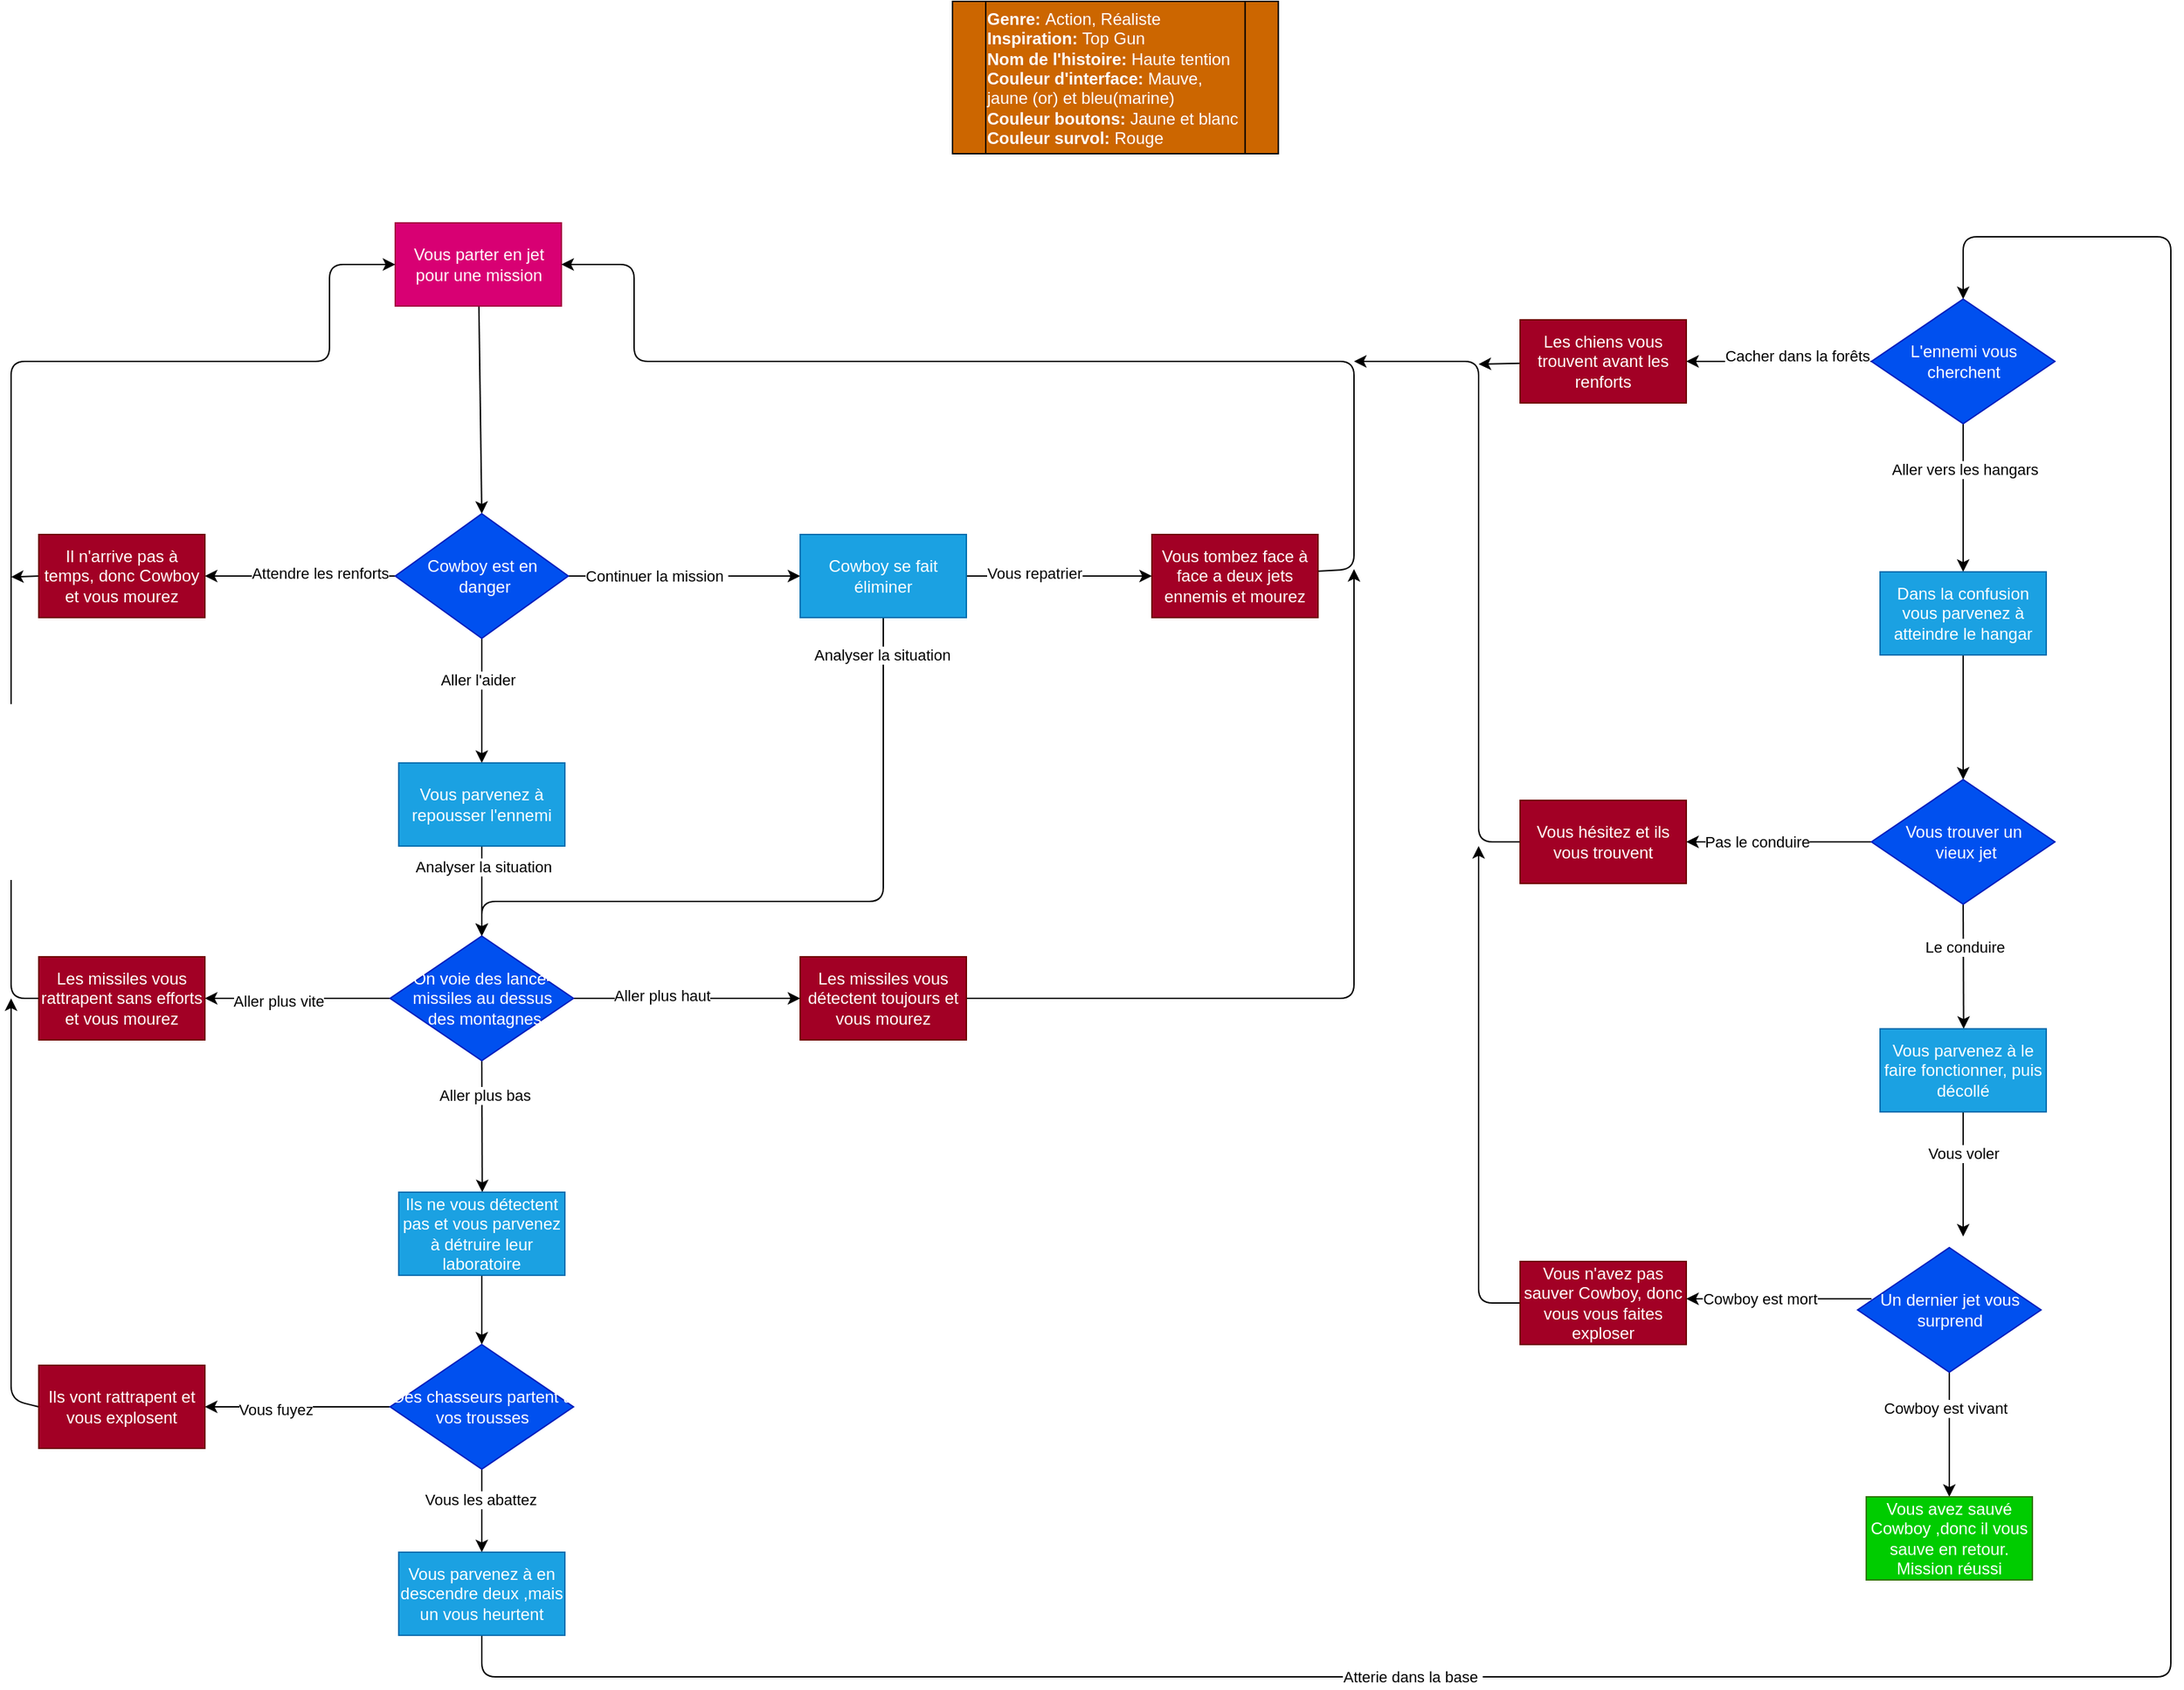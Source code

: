<mxfile version="20.3.0" type="device"><diagram id="HlkIiS6MZKkN75ua2OSc" name="Page-1"><mxGraphModel dx="2074" dy="1142" grid="1" gridSize="10" guides="1" tooltips="1" connect="1" arrows="1" fold="1" page="1" pageScale="1" pageWidth="2500" pageHeight="1700" math="0" shadow="0"><root><mxCell id="0"/><mxCell id="1" parent="0"/><mxCell id="ar7oh-e7O1kDbpXywrdL-73" style="edgeStyle=none;html=1;entryX=0.5;entryY=0;entryDx=0;entryDy=0;" edge="1" parent="1" source="ar7oh-e7O1kDbpXywrdL-74" target="ar7oh-e7O1kDbpXywrdL-81"><mxGeometry relative="1" as="geometry"/></mxCell><mxCell id="ar7oh-e7O1kDbpXywrdL-74" value="Vous parter en jet pour une mission" style="whiteSpace=wrap;html=1;fillColor=#d80073;fontColor=#ffffff;strokeColor=#A50040;" vertex="1" parent="1"><mxGeometry x="777.5" y="260" width="120" height="60" as="geometry"/></mxCell><mxCell id="ar7oh-e7O1kDbpXywrdL-75" style="edgeStyle=none;html=1;exitX=1;exitY=0.5;exitDx=0;exitDy=0;entryX=0;entryY=0.5;entryDx=0;entryDy=0;" edge="1" parent="1" source="ar7oh-e7O1kDbpXywrdL-81" target="ar7oh-e7O1kDbpXywrdL-100"><mxGeometry relative="1" as="geometry"><mxPoint x="1050" y="560" as="targetPoint"/><Array as="points"/></mxGeometry></mxCell><mxCell id="ar7oh-e7O1kDbpXywrdL-76" value="Continuer la mission&amp;nbsp;" style="edgeLabel;html=1;align=center;verticalAlign=middle;resizable=0;points=[];" vertex="1" connectable="0" parent="ar7oh-e7O1kDbpXywrdL-75"><mxGeometry x="-0.239" relative="1" as="geometry"><mxPoint as="offset"/></mxGeometry></mxCell><mxCell id="ar7oh-e7O1kDbpXywrdL-77" style="edgeStyle=none;html=1;exitX=0;exitY=0.5;exitDx=0;exitDy=0;entryX=1;entryY=0.5;entryDx=0;entryDy=0;" edge="1" parent="1" source="ar7oh-e7O1kDbpXywrdL-81" target="ar7oh-e7O1kDbpXywrdL-83"><mxGeometry relative="1" as="geometry"/></mxCell><mxCell id="ar7oh-e7O1kDbpXywrdL-78" value="Attendre les renforts" style="edgeLabel;html=1;align=center;verticalAlign=middle;resizable=0;points=[];" vertex="1" connectable="0" parent="ar7oh-e7O1kDbpXywrdL-77"><mxGeometry x="-0.204" y="-2" relative="1" as="geometry"><mxPoint as="offset"/></mxGeometry></mxCell><mxCell id="ar7oh-e7O1kDbpXywrdL-79" style="edgeStyle=none;html=1;exitX=0.5;exitY=1;exitDx=0;exitDy=0;entryX=0.5;entryY=0;entryDx=0;entryDy=0;" edge="1" parent="1" source="ar7oh-e7O1kDbpXywrdL-81" target="ar7oh-e7O1kDbpXywrdL-88"><mxGeometry relative="1" as="geometry"/></mxCell><mxCell id="ar7oh-e7O1kDbpXywrdL-80" value="Aller l'aider" style="edgeLabel;html=1;align=center;verticalAlign=middle;resizable=0;points=[];" vertex="1" connectable="0" parent="ar7oh-e7O1kDbpXywrdL-79"><mxGeometry x="-0.35" y="-3" relative="1" as="geometry"><mxPoint as="offset"/></mxGeometry></mxCell><mxCell id="ar7oh-e7O1kDbpXywrdL-81" value="&lt;div&gt;&lt;span&gt;Cowboy est en&lt;/span&gt;&lt;/div&gt;&lt;div&gt;&lt;span&gt;&amp;nbsp;danger&lt;/span&gt;&lt;/div&gt;" style="rhombus;whiteSpace=wrap;html=1;align=center;fillColor=#0050ef;fontColor=#ffffff;strokeColor=#001DBC;" vertex="1" parent="1"><mxGeometry x="777.5" y="470" width="125" height="90" as="geometry"/></mxCell><mxCell id="ar7oh-e7O1kDbpXywrdL-82" style="edgeStyle=none;html=1;exitX=0;exitY=0.5;exitDx=0;exitDy=0;" edge="1" parent="1" source="ar7oh-e7O1kDbpXywrdL-83"><mxGeometry relative="1" as="geometry"><mxPoint x="500" y="515.667" as="targetPoint"/></mxGeometry></mxCell><mxCell id="ar7oh-e7O1kDbpXywrdL-83" value="Il n'arrive pas à temps, donc Cowboy et vous mourez" style="whiteSpace=wrap;html=1;fillColor=#a20025;fontColor=#ffffff;strokeColor=#6F0000;" vertex="1" parent="1"><mxGeometry x="520" y="485" width="120" height="60" as="geometry"/></mxCell><mxCell id="ar7oh-e7O1kDbpXywrdL-84" style="edgeStyle=none;html=1;exitX=0.5;exitY=1;exitDx=0;exitDy=0;entryX=0.5;entryY=0;entryDx=0;entryDy=0;" edge="1" parent="1" source="ar7oh-e7O1kDbpXywrdL-88" target="ar7oh-e7O1kDbpXywrdL-95"><mxGeometry relative="1" as="geometry"/></mxCell><mxCell id="ar7oh-e7O1kDbpXywrdL-85" value="Analyser la situation" style="edgeLabel;html=1;align=center;verticalAlign=middle;resizable=0;points=[];" vertex="1" connectable="0" parent="ar7oh-e7O1kDbpXywrdL-84"><mxGeometry x="-0.552" y="1" relative="1" as="geometry"><mxPoint as="offset"/></mxGeometry></mxCell><mxCell id="ar7oh-e7O1kDbpXywrdL-86" style="edgeStyle=none;html=1;exitX=1;exitY=0.5;exitDx=0;exitDy=0;" edge="1" parent="1" source="ar7oh-e7O1kDbpXywrdL-100" target="ar7oh-e7O1kDbpXywrdL-97"><mxGeometry relative="1" as="geometry"/></mxCell><mxCell id="ar7oh-e7O1kDbpXywrdL-87" value="Vous repatrier" style="edgeLabel;html=1;align=center;verticalAlign=middle;resizable=0;points=[];" vertex="1" connectable="0" parent="ar7oh-e7O1kDbpXywrdL-86"><mxGeometry x="-0.271" y="2" relative="1" as="geometry"><mxPoint as="offset"/></mxGeometry></mxCell><mxCell id="ar7oh-e7O1kDbpXywrdL-88" value="Vous parvenez à repousser l'ennemi" style="whiteSpace=wrap;html=1;fillColor=#1ba1e2;fontColor=#ffffff;strokeColor=#006EAF;" vertex="1" parent="1"><mxGeometry x="780" y="650" width="120" height="60" as="geometry"/></mxCell><mxCell id="ar7oh-e7O1kDbpXywrdL-89" style="edgeStyle=none;html=1;exitX=0;exitY=0.5;exitDx=0;exitDy=0;entryX=1;entryY=0.5;entryDx=0;entryDy=0;" edge="1" parent="1" source="ar7oh-e7O1kDbpXywrdL-95" target="ar7oh-e7O1kDbpXywrdL-102"><mxGeometry relative="1" as="geometry"/></mxCell><mxCell id="ar7oh-e7O1kDbpXywrdL-90" value="Aller plus vite" style="edgeLabel;html=1;align=center;verticalAlign=middle;resizable=0;points=[];" vertex="1" connectable="0" parent="ar7oh-e7O1kDbpXywrdL-89"><mxGeometry x="0.214" y="2" relative="1" as="geometry"><mxPoint as="offset"/></mxGeometry></mxCell><mxCell id="ar7oh-e7O1kDbpXywrdL-91" style="edgeStyle=none;html=1;entryX=0;entryY=0.5;entryDx=0;entryDy=0;" edge="1" parent="1" source="ar7oh-e7O1kDbpXywrdL-95" target="ar7oh-e7O1kDbpXywrdL-104"><mxGeometry relative="1" as="geometry"><mxPoint x="1020" y="820" as="targetPoint"/></mxGeometry></mxCell><mxCell id="ar7oh-e7O1kDbpXywrdL-92" value="Aller plus haut" style="edgeLabel;html=1;align=center;verticalAlign=middle;resizable=0;points=[];" vertex="1" connectable="0" parent="ar7oh-e7O1kDbpXywrdL-91"><mxGeometry x="-0.233" y="2" relative="1" as="geometry"><mxPoint as="offset"/></mxGeometry></mxCell><mxCell id="ar7oh-e7O1kDbpXywrdL-93" style="edgeStyle=none;html=1;exitX=0.5;exitY=1;exitDx=0;exitDy=0;" edge="1" parent="1" source="ar7oh-e7O1kDbpXywrdL-95"><mxGeometry relative="1" as="geometry"><mxPoint x="840.333" y="960" as="targetPoint"/></mxGeometry></mxCell><mxCell id="ar7oh-e7O1kDbpXywrdL-94" value="Aller plus bas" style="edgeLabel;html=1;align=center;verticalAlign=middle;resizable=0;points=[];" vertex="1" connectable="0" parent="ar7oh-e7O1kDbpXywrdL-93"><mxGeometry x="-0.471" y="2" relative="1" as="geometry"><mxPoint as="offset"/></mxGeometry></mxCell><mxCell id="ar7oh-e7O1kDbpXywrdL-95" value="On voie des lance-missiles au dessus&lt;br&gt;&amp;nbsp;des montagnes" style="rhombus;whiteSpace=wrap;html=1;align=center;fillColor=#0050ef;fontColor=#ffffff;strokeColor=#001DBC;" vertex="1" parent="1"><mxGeometry x="773.75" y="775" width="132.5" height="90" as="geometry"/></mxCell><mxCell id="ar7oh-e7O1kDbpXywrdL-96" style="edgeStyle=none;html=1;entryX=1;entryY=0.5;entryDx=0;entryDy=0;" edge="1" parent="1" source="ar7oh-e7O1kDbpXywrdL-97" target="ar7oh-e7O1kDbpXywrdL-74"><mxGeometry relative="1" as="geometry"><mxPoint x="1470" y="515" as="targetPoint"/><Array as="points"><mxPoint x="1470" y="510"/><mxPoint x="1470" y="360"/><mxPoint x="1030" y="360"/><mxPoint x="950" y="360"/><mxPoint x="950" y="290"/></Array></mxGeometry></mxCell><mxCell id="ar7oh-e7O1kDbpXywrdL-97" value="Vous tombez face à face a deux jets ennemis et mourez" style="whiteSpace=wrap;html=1;fillColor=#a20025;fontColor=#ffffff;strokeColor=#6F0000;" vertex="1" parent="1"><mxGeometry x="1324" y="485" width="120" height="60" as="geometry"/></mxCell><mxCell id="ar7oh-e7O1kDbpXywrdL-98" style="edgeStyle=none;html=1;entryX=0.5;entryY=0;entryDx=0;entryDy=0;" edge="1" parent="1" source="ar7oh-e7O1kDbpXywrdL-100" target="ar7oh-e7O1kDbpXywrdL-95"><mxGeometry relative="1" as="geometry"><Array as="points"><mxPoint x="1130" y="640"/><mxPoint x="1130" y="750"/><mxPoint x="990" y="750"/><mxPoint x="840" y="750"/></Array></mxGeometry></mxCell><mxCell id="ar7oh-e7O1kDbpXywrdL-99" value="Analyser la situation" style="edgeLabel;html=1;align=center;verticalAlign=middle;resizable=0;points=[];" vertex="1" connectable="0" parent="ar7oh-e7O1kDbpXywrdL-98"><mxGeometry x="-0.899" y="-1" relative="1" as="geometry"><mxPoint as="offset"/></mxGeometry></mxCell><mxCell id="ar7oh-e7O1kDbpXywrdL-100" value="Cowboy se fait éliminer" style="whiteSpace=wrap;html=1;fillColor=#1ba1e2;fontColor=#ffffff;strokeColor=#006EAF;" vertex="1" parent="1"><mxGeometry x="1070" y="485" width="120" height="60" as="geometry"/></mxCell><mxCell id="ar7oh-e7O1kDbpXywrdL-101" style="edgeStyle=none;html=1;exitX=0;exitY=0.5;exitDx=0;exitDy=0;entryX=0;entryY=0.5;entryDx=0;entryDy=0;" edge="1" parent="1" source="ar7oh-e7O1kDbpXywrdL-102" target="ar7oh-e7O1kDbpXywrdL-74"><mxGeometry relative="1" as="geometry"><Array as="points"><mxPoint x="500" y="820"/><mxPoint x="500" y="360"/><mxPoint x="730" y="360"/><mxPoint x="730" y="290"/></Array></mxGeometry></mxCell><mxCell id="ar7oh-e7O1kDbpXywrdL-102" value="Les missiles vous rattrapent sans efforts et vous mourez" style="whiteSpace=wrap;html=1;fillColor=#a20025;fontColor=#ffffff;strokeColor=#6F0000;" vertex="1" parent="1"><mxGeometry x="520" y="790" width="120" height="60" as="geometry"/></mxCell><mxCell id="ar7oh-e7O1kDbpXywrdL-103" style="edgeStyle=none;html=1;exitX=1;exitY=0.5;exitDx=0;exitDy=0;" edge="1" parent="1" source="ar7oh-e7O1kDbpXywrdL-104"><mxGeometry relative="1" as="geometry"><mxPoint x="1470" y="510" as="targetPoint"/><Array as="points"><mxPoint x="1470" y="820"/></Array></mxGeometry></mxCell><mxCell id="ar7oh-e7O1kDbpXywrdL-104" value="Les missiles vous détectent toujours et vous mourez" style="whiteSpace=wrap;html=1;fillColor=#a20025;fontColor=#ffffff;strokeColor=#6F0000;" vertex="1" parent="1"><mxGeometry x="1070" y="790" width="120" height="60" as="geometry"/></mxCell><mxCell id="ar7oh-e7O1kDbpXywrdL-105" style="edgeStyle=none;html=1;" edge="1" parent="1" source="ar7oh-e7O1kDbpXywrdL-106"><mxGeometry relative="1" as="geometry"><mxPoint x="840" y="1070" as="targetPoint"/></mxGeometry></mxCell><mxCell id="ar7oh-e7O1kDbpXywrdL-106" value="Ils ne vous détectent pas et vous parvenez à détruire leur laboratoire" style="whiteSpace=wrap;html=1;fillColor=#1ba1e2;fontColor=#ffffff;strokeColor=#006EAF;" vertex="1" parent="1"><mxGeometry x="780" y="960" width="120" height="60" as="geometry"/></mxCell><mxCell id="ar7oh-e7O1kDbpXywrdL-107" style="edgeStyle=none;html=1;entryX=0.5;entryY=0;entryDx=0;entryDy=0;" edge="1" parent="1" source="ar7oh-e7O1kDbpXywrdL-111" target="ar7oh-e7O1kDbpXywrdL-116"><mxGeometry relative="1" as="geometry"><mxPoint x="990" y="1115" as="targetPoint"/></mxGeometry></mxCell><mxCell id="ar7oh-e7O1kDbpXywrdL-108" value="Vous les abattez" style="edgeLabel;html=1;align=center;verticalAlign=middle;resizable=0;points=[];" vertex="1" connectable="0" parent="ar7oh-e7O1kDbpXywrdL-107"><mxGeometry x="-0.259" y="-2" relative="1" as="geometry"><mxPoint x="1" as="offset"/></mxGeometry></mxCell><mxCell id="ar7oh-e7O1kDbpXywrdL-109" style="edgeStyle=none;html=1;entryX=1;entryY=0.5;entryDx=0;entryDy=0;" edge="1" parent="1" source="ar7oh-e7O1kDbpXywrdL-111" target="ar7oh-e7O1kDbpXywrdL-113"><mxGeometry relative="1" as="geometry"><mxPoint x="690" y="1115" as="targetPoint"/></mxGeometry></mxCell><mxCell id="ar7oh-e7O1kDbpXywrdL-110" value="Vous fuyez" style="edgeLabel;html=1;align=center;verticalAlign=middle;resizable=0;points=[];" vertex="1" connectable="0" parent="ar7oh-e7O1kDbpXywrdL-109"><mxGeometry x="0.24" y="2" relative="1" as="geometry"><mxPoint as="offset"/></mxGeometry></mxCell><mxCell id="ar7oh-e7O1kDbpXywrdL-111" value="Des chasseurs partent à vos trousses" style="rhombus;whiteSpace=wrap;html=1;align=center;fillColor=#0050ef;fontColor=#ffffff;strokeColor=#001DBC;" vertex="1" parent="1"><mxGeometry x="773.75" y="1070" width="132.5" height="90" as="geometry"/></mxCell><mxCell id="ar7oh-e7O1kDbpXywrdL-112" style="edgeStyle=none;html=1;exitX=0;exitY=0.5;exitDx=0;exitDy=0;" edge="1" parent="1" source="ar7oh-e7O1kDbpXywrdL-113"><mxGeometry relative="1" as="geometry"><mxPoint x="500" y="820" as="targetPoint"/><Array as="points"><mxPoint x="500" y="1110"/></Array></mxGeometry></mxCell><mxCell id="ar7oh-e7O1kDbpXywrdL-113" value="Ils vont rattrapent et vous explosent" style="whiteSpace=wrap;html=1;fillColor=#a20025;fontColor=#ffffff;strokeColor=#6F0000;" vertex="1" parent="1"><mxGeometry x="520" y="1085" width="120" height="60" as="geometry"/></mxCell><mxCell id="ar7oh-e7O1kDbpXywrdL-114" style="edgeStyle=none;html=1;exitX=0.5;exitY=1;exitDx=0;exitDy=0;entryX=0.5;entryY=0;entryDx=0;entryDy=0;" edge="1" parent="1" source="ar7oh-e7O1kDbpXywrdL-116" target="ar7oh-e7O1kDbpXywrdL-121"><mxGeometry relative="1" as="geometry"><mxPoint x="1910" y="270" as="targetPoint"/><Array as="points"><mxPoint x="840" y="1310"/><mxPoint x="2060" y="1310"/><mxPoint x="2060" y="270"/><mxPoint x="1910" y="270"/></Array></mxGeometry></mxCell><mxCell id="ar7oh-e7O1kDbpXywrdL-115" value="Atterie dans la base&amp;nbsp;" style="edgeLabel;html=1;align=center;verticalAlign=middle;resizable=0;points=[];" vertex="1" connectable="0" parent="ar7oh-e7O1kDbpXywrdL-114"><mxGeometry x="-0.435" relative="1" as="geometry"><mxPoint as="offset"/></mxGeometry></mxCell><mxCell id="ar7oh-e7O1kDbpXywrdL-116" value="Vous parvenez à en descendre deux ,mais un vous heurtent" style="whiteSpace=wrap;html=1;fillColor=#1ba1e2;fontColor=#ffffff;strokeColor=#006EAF;" vertex="1" parent="1"><mxGeometry x="780" y="1220" width="120" height="60" as="geometry"/></mxCell><mxCell id="ar7oh-e7O1kDbpXywrdL-117" style="edgeStyle=none;html=1;exitX=0;exitY=0.5;exitDx=0;exitDy=0;entryX=1;entryY=0.5;entryDx=0;entryDy=0;" edge="1" parent="1" source="ar7oh-e7O1kDbpXywrdL-121" target="ar7oh-e7O1kDbpXywrdL-123"><mxGeometry relative="1" as="geometry"/></mxCell><mxCell id="ar7oh-e7O1kDbpXywrdL-118" value="Cacher dans la forêts" style="edgeLabel;html=1;align=center;verticalAlign=middle;resizable=0;points=[];" vertex="1" connectable="0" parent="ar7oh-e7O1kDbpXywrdL-117"><mxGeometry x="-0.172" y="1" relative="1" as="geometry"><mxPoint x="1" y="-5" as="offset"/></mxGeometry></mxCell><mxCell id="ar7oh-e7O1kDbpXywrdL-119" style="edgeStyle=none;html=1;exitX=0.5;exitY=1;exitDx=0;exitDy=0;entryX=0.5;entryY=0;entryDx=0;entryDy=0;" edge="1" parent="1" source="ar7oh-e7O1kDbpXywrdL-121" target="ar7oh-e7O1kDbpXywrdL-125"><mxGeometry relative="1" as="geometry"/></mxCell><mxCell id="ar7oh-e7O1kDbpXywrdL-120" value="Aller vers les hangars" style="edgeLabel;html=1;align=center;verticalAlign=middle;resizable=0;points=[];" vertex="1" connectable="0" parent="ar7oh-e7O1kDbpXywrdL-119"><mxGeometry x="-0.393" y="1" relative="1" as="geometry"><mxPoint as="offset"/></mxGeometry></mxCell><mxCell id="ar7oh-e7O1kDbpXywrdL-121" value="L'ennemi vous cherchent" style="rhombus;whiteSpace=wrap;html=1;align=center;fillColor=#0050ef;fontColor=#ffffff;strokeColor=#001DBC;" vertex="1" parent="1"><mxGeometry x="1843.75" y="315" width="132.5" height="90" as="geometry"/></mxCell><mxCell id="ar7oh-e7O1kDbpXywrdL-122" style="edgeStyle=none;html=1;" edge="1" parent="1" source="ar7oh-e7O1kDbpXywrdL-123"><mxGeometry relative="1" as="geometry"><mxPoint x="1560" y="362" as="targetPoint"/></mxGeometry></mxCell><mxCell id="ar7oh-e7O1kDbpXywrdL-123" value="Les chiens vous trouvent avant les renforts" style="whiteSpace=wrap;html=1;fillColor=#a20025;fontColor=#ffffff;strokeColor=#6F0000;" vertex="1" parent="1"><mxGeometry x="1590" y="330" width="120" height="60" as="geometry"/></mxCell><mxCell id="ar7oh-e7O1kDbpXywrdL-124" style="edgeStyle=none;html=1;entryX=0.5;entryY=0;entryDx=0;entryDy=0;" edge="1" parent="1" source="ar7oh-e7O1kDbpXywrdL-125" target="ar7oh-e7O1kDbpXywrdL-130"><mxGeometry relative="1" as="geometry"/></mxCell><mxCell id="ar7oh-e7O1kDbpXywrdL-125" value="Dans la confusion vous parvenez à atteindre le hangar" style="whiteSpace=wrap;html=1;fillColor=#1ba1e2;fontColor=#ffffff;strokeColor=#006EAF;" vertex="1" parent="1"><mxGeometry x="1850" y="512" width="120" height="60" as="geometry"/></mxCell><mxCell id="ar7oh-e7O1kDbpXywrdL-126" style="edgeStyle=none;html=1;entryX=1;entryY=0.5;entryDx=0;entryDy=0;" edge="1" parent="1" source="ar7oh-e7O1kDbpXywrdL-130" target="ar7oh-e7O1kDbpXywrdL-132"><mxGeometry relative="1" as="geometry"><mxPoint x="1720" y="707" as="targetPoint"/><Array as="points"><mxPoint x="1780" y="707"/></Array></mxGeometry></mxCell><mxCell id="ar7oh-e7O1kDbpXywrdL-127" value="Pas le conduire" style="edgeLabel;html=1;align=center;verticalAlign=middle;resizable=0;points=[];" vertex="1" connectable="0" parent="ar7oh-e7O1kDbpXywrdL-126"><mxGeometry x="0.267" relative="1" as="geometry"><mxPoint x="1" as="offset"/></mxGeometry></mxCell><mxCell id="ar7oh-e7O1kDbpXywrdL-128" style="edgeStyle=none;html=1;exitX=0.5;exitY=1;exitDx=0;exitDy=0;" edge="1" parent="1" source="ar7oh-e7O1kDbpXywrdL-130"><mxGeometry relative="1" as="geometry"><mxPoint x="1910.333" y="842" as="targetPoint"/></mxGeometry></mxCell><mxCell id="ar7oh-e7O1kDbpXywrdL-129" value="Le conduire" style="edgeLabel;html=1;align=center;verticalAlign=middle;resizable=0;points=[];" vertex="1" connectable="0" parent="ar7oh-e7O1kDbpXywrdL-128"><mxGeometry x="-0.336" y="1" relative="1" as="geometry"><mxPoint y="1" as="offset"/></mxGeometry></mxCell><mxCell id="ar7oh-e7O1kDbpXywrdL-130" value="Vous trouver un&lt;br&gt;&amp;nbsp;vieux jet" style="rhombus;whiteSpace=wrap;html=1;align=center;fillColor=#0050ef;fontColor=#ffffff;strokeColor=#001DBC;" vertex="1" parent="1"><mxGeometry x="1843.75" y="662" width="132.5" height="90" as="geometry"/></mxCell><mxCell id="ar7oh-e7O1kDbpXywrdL-131" style="edgeStyle=none;html=1;" edge="1" parent="1" source="ar7oh-e7O1kDbpXywrdL-132"><mxGeometry relative="1" as="geometry"><mxPoint x="1470" y="360" as="targetPoint"/><Array as="points"><mxPoint x="1560" y="707"/><mxPoint x="1560" y="360"/></Array></mxGeometry></mxCell><mxCell id="ar7oh-e7O1kDbpXywrdL-132" value="Vous hésitez et ils vous trouvent" style="whiteSpace=wrap;html=1;fillColor=#a20025;fontColor=#ffffff;strokeColor=#6F0000;" vertex="1" parent="1"><mxGeometry x="1590" y="677" width="120" height="60" as="geometry"/></mxCell><mxCell id="ar7oh-e7O1kDbpXywrdL-133" style="edgeStyle=none;html=1;" edge="1" parent="1" source="ar7oh-e7O1kDbpXywrdL-135"><mxGeometry relative="1" as="geometry"><mxPoint x="1910" y="992" as="targetPoint"/></mxGeometry></mxCell><mxCell id="ar7oh-e7O1kDbpXywrdL-134" value="Vous voler" style="edgeLabel;html=1;align=center;verticalAlign=middle;resizable=0;points=[];" vertex="1" connectable="0" parent="ar7oh-e7O1kDbpXywrdL-133"><mxGeometry x="-0.341" relative="1" as="geometry"><mxPoint as="offset"/></mxGeometry></mxCell><mxCell id="ar7oh-e7O1kDbpXywrdL-135" value="Vous parvenez à le faire fonctionner, puis décollé" style="whiteSpace=wrap;html=1;fillColor=#1ba1e2;fontColor=#ffffff;strokeColor=#006EAF;" vertex="1" parent="1"><mxGeometry x="1850" y="842" width="120" height="60" as="geometry"/></mxCell><mxCell id="ar7oh-e7O1kDbpXywrdL-136" style="edgeStyle=none;html=1;entryX=1;entryY=0.5;entryDx=0;entryDy=0;" edge="1" parent="1"><mxGeometry relative="1" as="geometry"><mxPoint x="1843.75" y="1037" as="sourcePoint"/><mxPoint x="1710" y="1037" as="targetPoint"/></mxGeometry></mxCell><mxCell id="ar7oh-e7O1kDbpXywrdL-137" value="Cowboy est mort" style="edgeLabel;html=1;align=center;verticalAlign=middle;resizable=0;points=[];" vertex="1" connectable="0" parent="ar7oh-e7O1kDbpXywrdL-136"><mxGeometry x="0.227" relative="1" as="geometry"><mxPoint x="1" as="offset"/></mxGeometry></mxCell><mxCell id="ar7oh-e7O1kDbpXywrdL-138" style="edgeStyle=none;html=1;" edge="1" parent="1" source="ar7oh-e7O1kDbpXywrdL-140"><mxGeometry relative="1" as="geometry"><mxPoint x="1900" y="1180" as="targetPoint"/></mxGeometry></mxCell><mxCell id="ar7oh-e7O1kDbpXywrdL-139" value="Cowboy est vivant" style="edgeLabel;html=1;align=center;verticalAlign=middle;resizable=0;points=[];" vertex="1" connectable="0" parent="ar7oh-e7O1kDbpXywrdL-138"><mxGeometry x="-0.43" y="-3" relative="1" as="geometry"><mxPoint as="offset"/></mxGeometry></mxCell><mxCell id="ar7oh-e7O1kDbpXywrdL-140" value="Un dernier jet vous surprend" style="rhombus;whiteSpace=wrap;html=1;align=center;fillColor=#0050ef;fontColor=#ffffff;strokeColor=#001DBC;" vertex="1" parent="1"><mxGeometry x="1833.75" y="1000" width="132.5" height="90" as="geometry"/></mxCell><mxCell id="ar7oh-e7O1kDbpXywrdL-141" style="edgeStyle=none;html=1;exitX=0;exitY=0.5;exitDx=0;exitDy=0;" edge="1" parent="1" source="ar7oh-e7O1kDbpXywrdL-142"><mxGeometry relative="1" as="geometry"><mxPoint x="1560" y="710" as="targetPoint"/><mxPoint x="1590" y="1033.25" as="sourcePoint"/><Array as="points"><mxPoint x="1560" y="1040"/></Array></mxGeometry></mxCell><mxCell id="ar7oh-e7O1kDbpXywrdL-142" value="Vous n'avez pas sauver Cowboy, donc vous vous faites exploser" style="whiteSpace=wrap;html=1;fillColor=#a20025;fontColor=#ffffff;strokeColor=#6F0000;" vertex="1" parent="1"><mxGeometry x="1590" y="1010" width="120" height="60" as="geometry"/></mxCell><mxCell id="ar7oh-e7O1kDbpXywrdL-143" value="Vous avez sauvé Cowboy ,donc il vous sauve en retour.&lt;br&gt;Mission réussi" style="whiteSpace=wrap;html=1;fillColor=#00CC00;fontColor=#ffffff;strokeColor=#2D7600;" vertex="1" parent="1"><mxGeometry x="1840" y="1180" width="120" height="60" as="geometry"/></mxCell><mxCell id="ar7oh-e7O1kDbpXywrdL-145" value="" style="shape=process;whiteSpace=wrap;html=1;backgroundOutline=1;fillColor=#CC6600;" vertex="1" parent="1"><mxGeometry x="1180" y="100" width="235.33" height="110" as="geometry"/></mxCell><mxCell id="ar7oh-e7O1kDbpXywrdL-146" value="&lt;div&gt;&lt;b&gt;Genre: &lt;/b&gt;&lt;span&gt;Action, Réaliste&lt;/span&gt;&lt;/div&gt;&lt;div&gt;&lt;b&gt;Inspiration: &lt;/b&gt;Top Gun&lt;/div&gt;&lt;div&gt;&lt;b&gt;Nom de l'histoire:&lt;/b&gt;&amp;nbsp;Haute tention&lt;/div&gt;&lt;div&gt;&lt;b&gt;Couleur d'interface: &lt;/b&gt;Mauve, jaune (or) et bleu(marine)&lt;/div&gt;&lt;b&gt;&lt;div&gt;&lt;b&gt;Couleur boutons: &lt;/b&gt;&lt;span style=&quot;font-weight: normal&quot;&gt;Jaune et blanc&lt;/span&gt;&lt;/div&gt;&lt;/b&gt;&lt;b&gt;&lt;div&gt;&lt;b&gt;Couleur survol: &lt;/b&gt;&lt;span style=&quot;font-weight: normal&quot;&gt;Rouge&lt;/span&gt;&lt;/div&gt;&lt;/b&gt;&lt;div&gt;&lt;br&gt;&lt;/div&gt;&lt;div&gt;&lt;br&gt;&lt;/div&gt;" style="text;html=1;strokeColor=none;fillColor=none;align=left;verticalAlign=middle;whiteSpace=wrap;rounded=0;fontFamily=Helvetica;fontSize=12;fontColor=#ffffff;" vertex="1" parent="1"><mxGeometry x="1203.34" y="140" width="188.66" height="60" as="geometry"/></mxCell></root></mxGraphModel></diagram></mxfile>